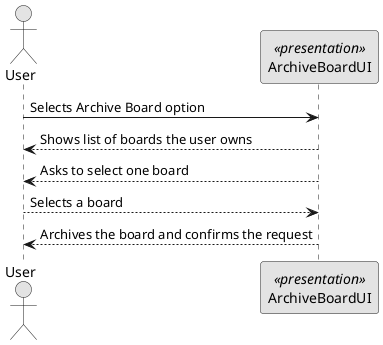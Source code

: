 @startuml
'https://plantuml.com/sequence-diagram

skinparam handwritten false
skinparam monochrome true
skinparam packageStyle rect
skinparam defaultFontName FG Virgil
skinparam shadowing false

actor User as user
participant ArchiveBoardUI as System <<presentation>>

user -> System: Selects Archive Board option
System --> user: Shows list of boards the user owns
System --> user: Asks to select one board
user --> System: Selects a board
System --> user: Archives the board and confirms the request

@enduml
